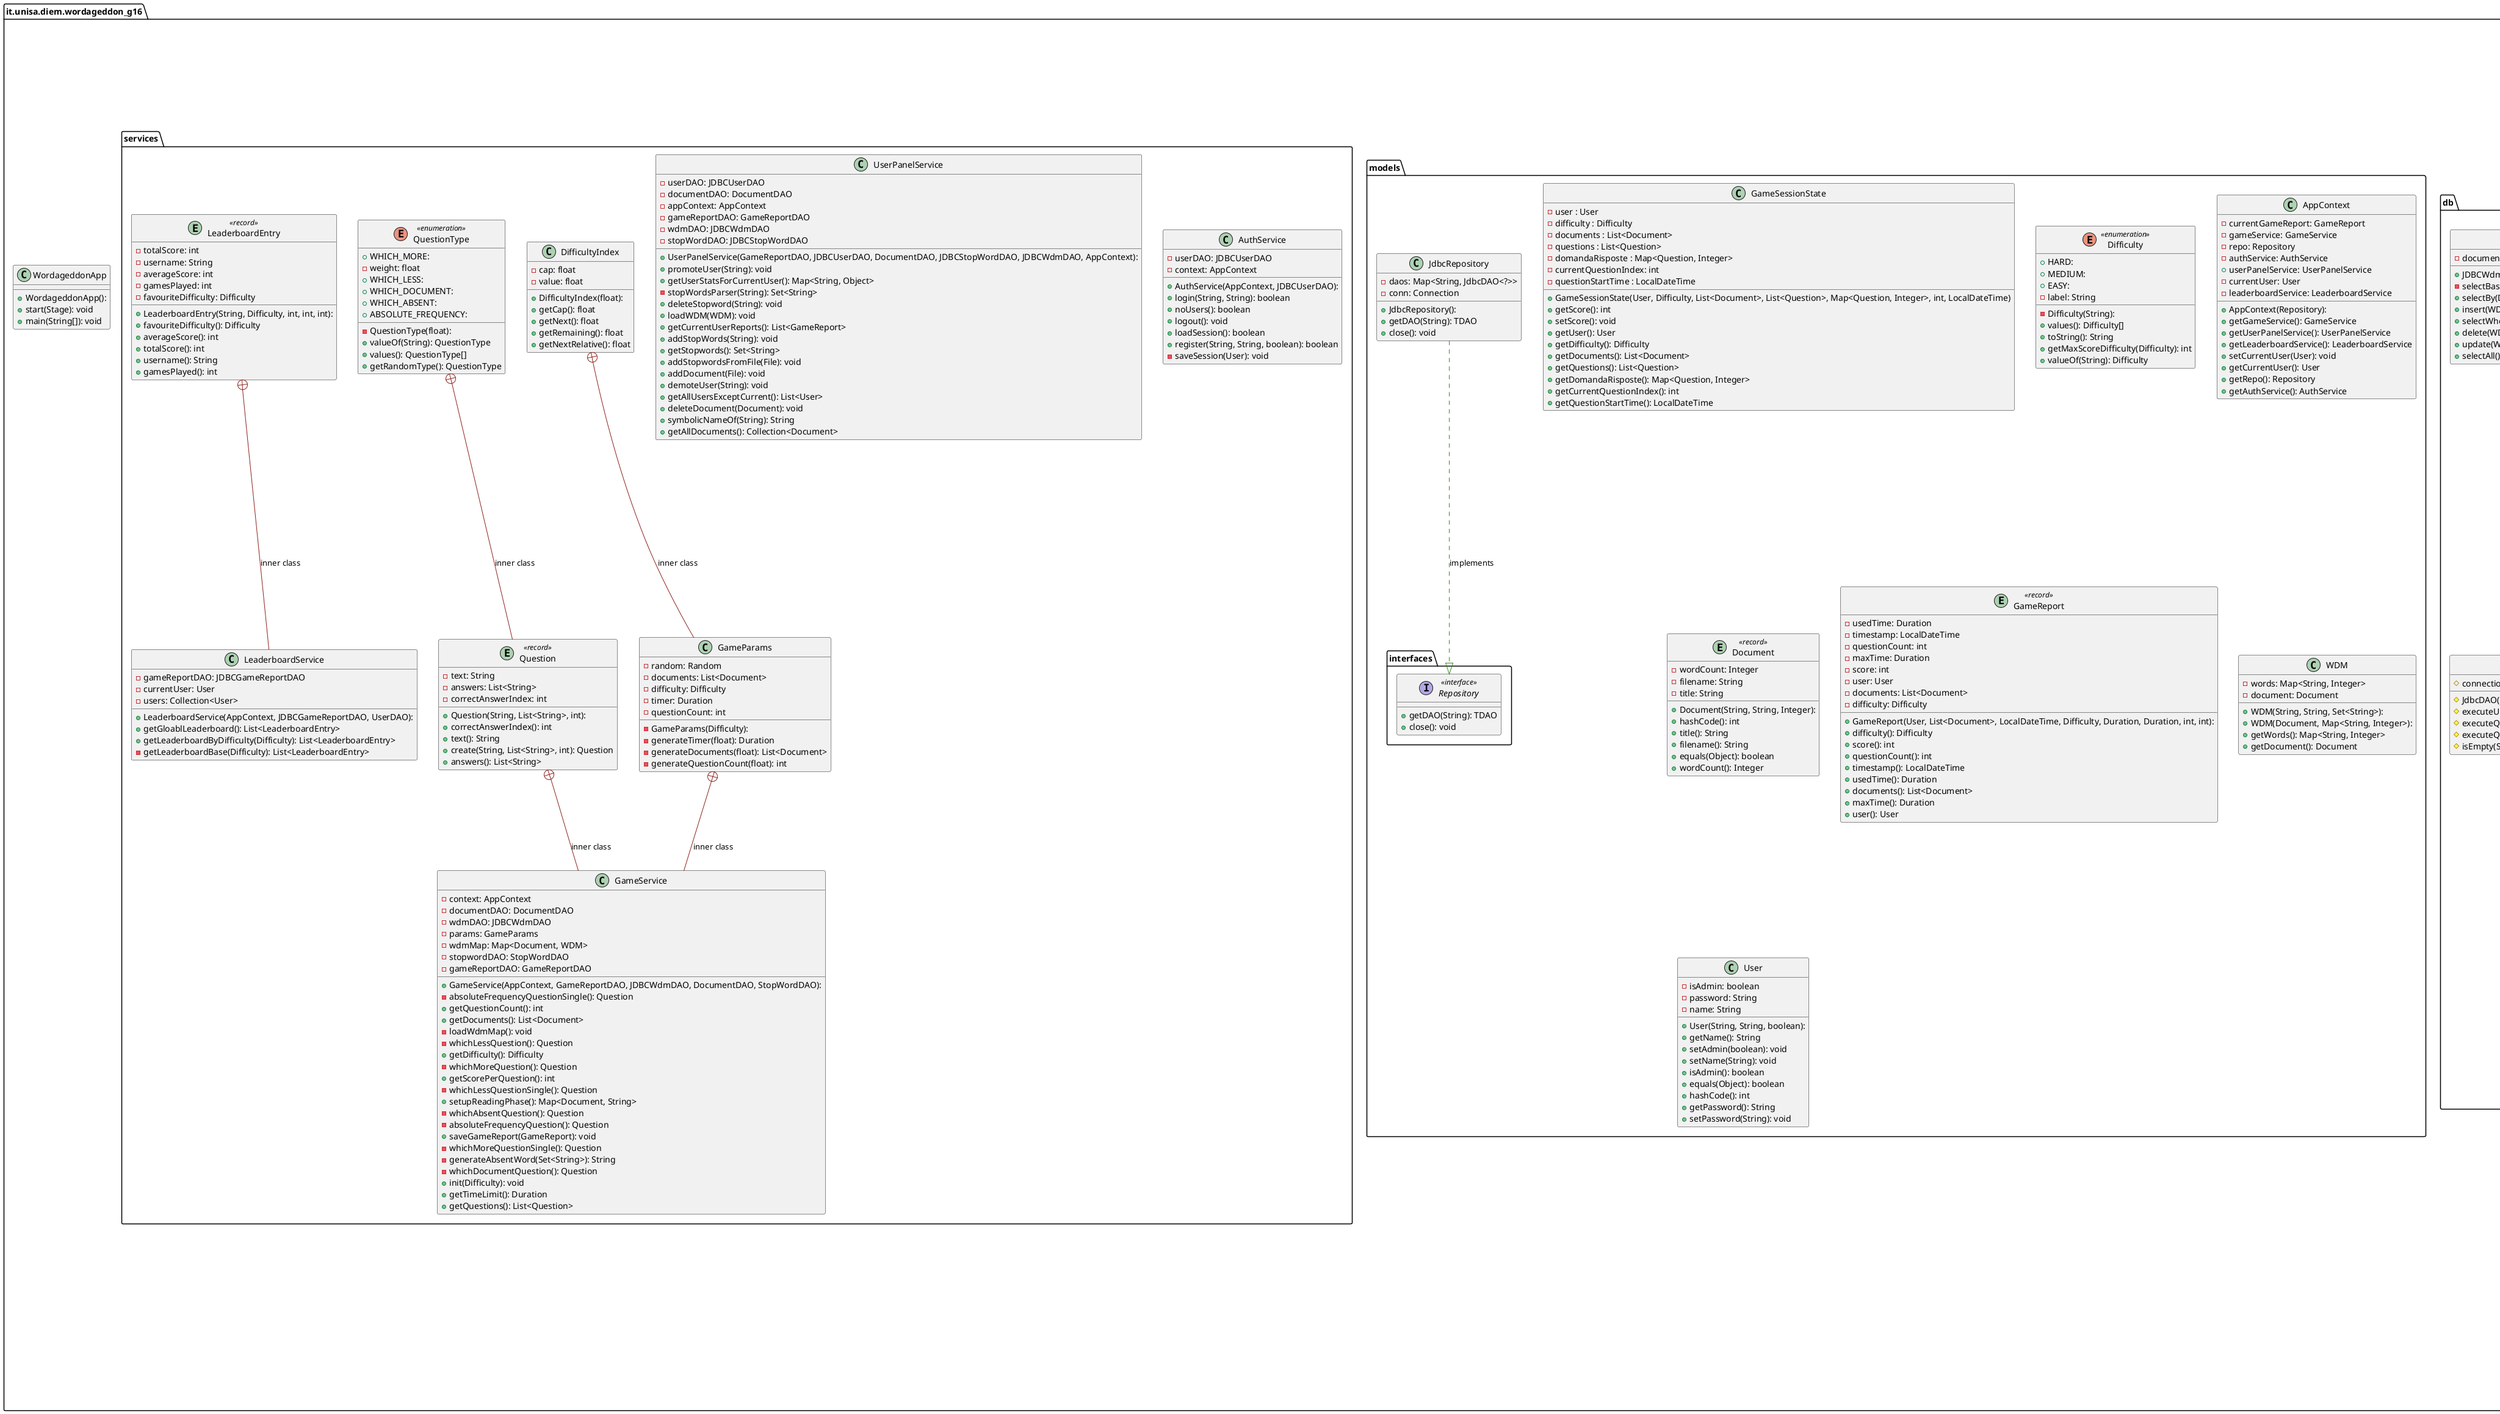 @startuml
set namespaceSeparator none

package "it.unisa.diem.wordageddon_g16"{
package controllers {
    class AuthController {
    + AuthController(AppContext):
    - authService: AuthService
    - passwordPF: PasswordField
    - initialize(): void
    + handleLoginBtn(ActionEvent): void
    + showDialog(AlertType, String, String): void
    + handleRegisterBtn(ActionEvent): void
    }
    class GameController {
    + GameController(AppContext):
    - minTimeElapsed: BooleanProperty
    - appContext: AppContext
    - domandaRisposte: Map<Question, Integer>
    - elapsedSeconds: SimpleIntegerProperty
    - QUESTION_TIME_LIMIT: Duration
    - questionTimer: Timeline
    - documentToTextMap: Map<Document, String>
    - readingTimer: Timeline
    - currentQuestionIndex: SimpleIntegerProperty
    - numeroRisposteSaltate: int
    - questionsReady: BooleanProperty
    - questionSetupService: Service<List<Question>>
    - gameService: GameService
    - readingSetupService: Service<Map<Document, String>>
    - questionStartTime: LocalDateTime
    - questions: List<Question>
    - currentDocumentIndex: SimpleIntegerProperty
    - numeroRisposteCorrette: int
    - MIN_TIME_FOR_SKIP: int
    - score: int
    + skipReading(): void
    - showReport(): void
    - loadPane(Node): void
    - onBackPressed(): void
    - populateAnswerTable(): void
    + initialize(): void
    - showQuestion(int): void
    + toggleShowAnswers(Event): void
    - switchToQuestions(): void
    + handlePlayAgain(Event): void
    - setDocument(int): void
    - startTimer(Duration, Label, ProgressBar, Runnable): Timeline?
    + onDifficultySelected(ActionEvent): void
    - onChangeDocument(ActionEvent): void
    + handleShowLeaderboard(Event): void
    + handleGoMenu(Event): void
    + saveSession() : void
    + restoreSession(GameSessionState): void
    }
    class UserPanelController {
    + UserPanelController(AppContext):
    - currentUser: User
    - appContext: AppContext
    - service: UserPanelService
    - handleStopWords(ActionEvent): void
    - handleAdmin(ActionEvent): void
    - handleGoBack(ActionEvent): void
    - handleDocumenti(ActionEvent): void
    - handleLogOut(ActionEvent): void
    + initialize(): void
    }
    class LeaderboardController {
    + LeaderboardController(AppContext):
    - leaderboardService: LeaderboardService
    - back(ActionEvent): void
    + initialize(URL, ResourceBundle): void
    }
    class MainMenuController {
    + MainMenuController(AppContext):
    - context: AppContext
    - onUserPanelRequested(MouseEvent): void
    - playGame(ActionEvent): void
    - onLeaderboardRequested(ActionEvent): void
    + initialize(URL, ResourceBundle): void
    }
}

package db {
    package contracts {
    interface DAO<T> << interface >> {
    + insert(T): void
    + delete(T): void
    + selectAll(): Collection<T>
    + update(T): void
    }
    interface DocumentDAO << interface >> {
    + isEmpty(): boolean
    + selectBy(String): Optional<Document>
    }
    interface GameReportDAO << interface >> {
    + selectBy(User, Timestamp): Optional<GameReport>
    }
    interface StopWordDAO << interface >> {
    + selectAll(): Set<String>
    + isEmpty(): boolean
    }

    interface WdmDAO << interface >> {
    + selectBy(Document): Optional<WDM>
    }

    interface UserDAO << interface >> {
    + selectBy(String): Optional<User>
    }
    }

    class JDBCDocumentDAO {
    + JDBCDocumentDAO(Connection):
    + delete(Document): void
    + isEmpty(): boolean
    + update(Document): void
    + selectAll(): List<Document>
    + insert(Document): void
    + selectBy(String): Optional<Document>
    }
    class JDBCGameReportDAO {
    + JDBCGameReportDAO(Connection, DAO<Document>, DAO<User>):
    - documentDAO: DocumentDAO
    - userDAO: UserDAO
    + selectBy(User, Timestamp): Optional<GameReport>
    - preFormatTime(long): String
    + delete(GameReport): void
    + selectWhere(String, Object[]): List<GameReport>
    + update(GameReport): void
    + selectAll(): List<GameReport>
    - selectBase(String, Object[]): List<GameReport>
    + insert(GameReport): void
    }
    class JDBCStopWordDAO {
    + JDBCStopWordDAO(Connection):
    + isEmpty(): boolean
    + update(String): void
    + selectAll(): Set<String>
    + insert(String): void
    + delete(String): void
    }
    class JDBCUserDAO {
    + JDBCUserDAO(Connection):
    + insert(User): void
    + delete(User): void
    + update(User): void
    + selectAll(): List<User>
    + selectBy(String): Optional<User>
    + isEmpty(): boolean
    }
    class JDBCWdmDAO {
    + JDBCWdmDAO(Connection, DocumentDAO):
    - documentDAO: DocumentDAO
    - selectBase(String, Object[]): List<WDM>
    + selectBy(Document): Optional<WDM>
    + insert(WDM): void
    + selectWhere(String, Object[]): List<WDM>
    + delete(WDM): void
    + update(WDM): void
    + selectAll(): List<WDM>
    }
    abstract class JdbcDAO<T> {
    # JdbcDAO(Connection):
    # connection: Connection
    # executeUpdate(String, Object[]): long
    # executeQuery(String, Callback<ResultSet, R>, Object[]): R
    # executeQuery(String, Callback<ResultSet, R>): R
    # isEmpty(String): boolean
    }

    package exceptions{
        exception QueryFailedException {
        + QueryFailedException(String):
        }
        exception UpdateFailedException {
        + UpdateFailedException(String):
        }
    }
}

package models {
    class GameSessionState {
    - user : User
    - difficulty : Difficulty
    - documents : List<Document>
    - questions : List<Question>
    - domandaRisposte : Map<Question, Integer>
    - currentQuestionIndex: int
    - questionStartTime : LocalDateTime
    + GameSessionState(User, Difficulty, List<Document>, List<Question>, Map<Question, Integer>, int, LocalDateTime)
    + getScore(): int
    + setScore(): void
    + getUser(): User
    + getDifficulty(): Difficulty
    + getDocuments(): List<Document>
    + getQuestions(): List<Question>
    + getDomandaRisposte(): Map<Question, Integer>
    + getCurrentQuestionIndex(): int
    + getQuestionStartTime(): LocalDateTime
    }
    enum Difficulty << enumeration >> {
    - Difficulty(String):
    + HARD:
    + MEDIUM:
    + EASY:
    - label: String
    + values(): Difficulty[]
    + toString(): String
    + getMaxScoreDifficulty(Difficulty): int
    + valueOf(String): Difficulty
    }
    class AppContext {
    + AppContext(Repository):
    - currentGameReport: GameReport
    - gameService: GameService
    - repo: Repository
    - authService: AuthService
    + userPanelService: UserPanelService
    - currentUser: User
    - leaderboardService: LeaderboardService
    + getGameService(): GameService
    + getUserPanelService(): UserPanelService
    + getLeaderboardService(): LeaderboardService
    + setCurrentUser(User): void
    + getCurrentUser(): User
    + getRepo(): Repository
    + getAuthService(): AuthService
    }
    entity Document << record >> {
    + Document(String, String, Integer):
    - wordCount: Integer
    - filename: String
    - title: String
    + hashCode(): int
    + title(): String
    + filename(): String
    + equals(Object): boolean
    + wordCount(): Integer
    }

    entity GameReport << record >> {
    + GameReport(User, List<Document>, LocalDateTime, Difficulty, Duration, Duration, int, int):
    - usedTime: Duration
    - timestamp: LocalDateTime
    - questionCount: int
    - maxTime: Duration
    - score: int
    - user: User
    - documents: List<Document>
    - difficulty: Difficulty
    + difficulty(): Difficulty
    + score(): int
    + questionCount(): int
    + timestamp(): LocalDateTime
    + usedTime(): Duration
    + documents(): List<Document>
    + maxTime(): Duration
    + user(): User
    }
    class WDM {
    + WDM(String, String, Set<String>):
    + WDM(Document, Map<String, Integer>):
    - words: Map<String, Integer>
    - document: Document
    + getWords(): Map<String, Integer>
    + getDocument(): Document
    }

    class JdbcRepository {
    + JdbcRepository():
    - daos: Map<String, JdbcDAO<?>>
    - conn: Connection
    + getDAO(String): TDAO
    + close(): void
    }
    class User {
    + User(String, String, boolean):
    - isAdmin: boolean
    - password: String
    - name: String
    + getName(): String
    + setAdmin(boolean): void
    + setName(String): void
    + isAdmin(): boolean
    + equals(Object): boolean
    + hashCode(): int
    + getPassword(): String
    + setPassword(String): void
    }

    package interfaces {
        interface Repository << interface >> {
        + getDAO(String): TDAO
        + close(): void
        }
    }
}

package services {
    class AuthService {
    + AuthService(AppContext, JDBCUserDAO):
    - userDAO: JDBCUserDAO
    - context: AppContext
    + login(String, String): boolean
    + noUsers(): boolean
    + logout(): void
    + loadSession(): boolean
    + register(String, String, boolean): boolean
    - saveSession(User): void
    }
    class UserPanelService {
    + UserPanelService(GameReportDAO, JDBCUserDAO, DocumentDAO, JDBCStopWordDAO, JDBCWdmDAO, AppContext):
    - userDAO: JDBCUserDAO
    - documentDAO: DocumentDAO
    - appContext: AppContext
    - gameReportDAO: GameReportDAO
    - wdmDAO: JDBCWdmDAO
    - stopWordDAO: JDBCStopWordDAO
    + promoteUser(String): void
    + getUserStatsForCurrentUser(): Map<String, Object>
    - stopWordsParser(String): Set<String>
    + deleteStopword(String): void
    + loadWDM(WDM): void
    + getCurrentUserReports(): List<GameReport>
    + addStopWords(String): void
    + getStopwords(): Set<String>
    + addStopwordsFromFile(File): void
    + addDocument(File): void
    + demoteUser(String): void
    + getAllUsersExceptCurrent(): List<User>
    + deleteDocument(Document): void
    + symbolicNameOf(String): String
    + getAllDocuments(): Collection<Document>
    }
    class GameService {
    + GameService(AppContext, GameReportDAO, JDBCWdmDAO, DocumentDAO, StopWordDAO):
    - context: AppContext
    - documentDAO: DocumentDAO
    - wdmDAO: JDBCWdmDAO
    - params: GameParams
    - wdmMap: Map<Document, WDM>
    - stopwordDAO: StopWordDAO
    - gameReportDAO: GameReportDAO
    - absoluteFrequencyQuestionSingle(): Question
    + getQuestionCount(): int
    + getDocuments(): List<Document>
    - loadWdmMap(): void
    - whichLessQuestion(): Question
    + getDifficulty(): Difficulty
    - whichMoreQuestion(): Question
    + getScorePerQuestion(): int
    - whichLessQuestionSingle(): Question
    + setupReadingPhase(): Map<Document, String>
    - whichAbsentQuestion(): Question
    - absoluteFrequencyQuestion(): Question
    + saveGameReport(GameReport): void
    - whichMoreQuestionSingle(): Question
    - generateAbsentWord(Set<String>): String
    - whichDocumentQuestion(): Question
    + init(Difficulty): void
    + getTimeLimit(): Duration
    + getQuestions(): List<Question>
    }
    class LeaderboardService {
    + LeaderboardService(AppContext, JDBCGameReportDAO, UserDAO):
    - gameReportDAO: JDBCGameReportDAO
    - currentUser: User
    - users: Collection<User>
    + getGloablLeaderboard(): List<LeaderboardEntry>
    + getLeaderboardByDifficulty(Difficulty): List<LeaderboardEntry>
    - getLeaderboardBase(Difficulty): List<LeaderboardEntry>
    }
    class GameParams {
    - GameParams(Difficulty):
    - random: Random
    - documents: List<Document>
    - difficulty: Difficulty
    - timer: Duration
    - questionCount: int
    - generateTimer(float): Duration
    - generateDocuments(float): List<Document>
    - generateQuestionCount(float): int
    }
    class DifficultyIndex {
    + DifficultyIndex(float):
    - cap: float
    - value: float
    + getCap(): float
    + getNext(): float
    + getRemaining(): float
    + getNextRelative(): float
    }
    entity Question << record >> {
    + Question(String, List<String>, int):
    - text: String
    - answers: List<String>
    - correctAnswerIndex: int
    + correctAnswerIndex(): int
    + text(): String
    + create(String, List<String>, int): Question
    + answers(): List<String>
    }
    enum QuestionType << enumeration >> {
    - QuestionType(float):
    + WHICH_MORE:
    - weight: float
    + WHICH_LESS:
    + WHICH_DOCUMENT:
    + WHICH_ABSENT:
    + ABSOLUTE_FREQUENCY:
    + valueOf(String): QuestionType
    + values(): QuestionType[]
    + getRandomType(): QuestionType
    }
    entity LeaderboardEntry << record >> {
    + LeaderboardEntry(String, Difficulty, int, int, int):
    - totalScore: int
    - username: String
    - averageScore: int
    - gamesPlayed: int
    - favouriteDifficulty: Difficulty
    + favouriteDifficulty(): Difficulty
    + averageScore(): int
    + totalScore(): int
    + username(): String
    + gamesPlayed(): int
    }
}

package utility{
    class Config {
    + Config():
    - PROPS: Properties
    + get(Props): String
    }
    class Resources {
    - Resources():
    - VOCABULARY: List<String>
    ~ RES_PATH: String
    + getStyle(String): String
    + getDocumentContent(String): String
    + getVocabulary(): List<String>
    + getDocPath(Document): Path
    + getAsset(String): InputStream
    + getDocsDirPath(): Path
    }
    class SystemLogger {
    + SystemLogger():
    - logger: Logger
    + log(Throwable): void
    + log(String, Throwable): void
    }
    class ViewLoader {
    + ViewLoader():
    - controllerFactory: Callback<Class<?>, Object>
    - stage: Stage
    + load(View): void
    + setStage(Stage): void
    + setControllerFactory(Callback<Class<?>, Object>): void
    }
    enum Props << enumeration >> {
    - Props(String):
    + SESSION_FILE:
    + PW_CHAR_MIN_LENGTH:
    + DOCUMENTS_DIR:
    + DB_URL:
    - key: String
    + USR_CHAR_MAX_LENGTH:
    + values(): Props[]
    + get(): String
    + valueOf(String): Props
    }
    enum View << enumeration >> {
    - View(String):
    + AUTH:
    + LEADERBOARD:
    + GAME:
    + USER_PANEL:
    + REPORT:
    + MENU:
    - viewName: String
    + values(): View[]
    + get(): String
    + valueOf(String): View
    }
    class Popup {
    + Popup(String):
    + Popup(String, int, int):
    - stage: Stage
    - root: VBox
    + addAll(Node): Popup
    + show(): void
    + getStage(): Stage
    + addAll(Node[]): Popup
    }
}


class WordageddonApp {
  + WordageddonApp():
  + start(Stage): void
  + main(String[]): void
}
}

/'
    verde: #348c1c  - implements
    blu: #4287f5    - extends
    rosso: #8c201c - inner class
'/
DifficultyIndex        +-[#8c201c,plain]-  GameParams  : inner class
GameParams             +-[#8c201c,plain]-  GameService  : inner class
LeaderboardEntry       +-[#8c201c,plain]-  LeaderboardService : inner class
Props                  +-[#8c201c,plain]-  Config : inner class
Question               +-[#8c201c,plain]-  GameService : inner class
QuestionType           +-[#8c201c,plain]-  Question : inner class
View                   +-[#8c201c,plain]-  ViewLoader : inner class
WdmDAO                 -[#4287f5,plain]-^  DAO : extends
StopWordDAO            -[#4287f5,plain]-^  DAO : extends
GameReportDAO          -[#4287f5,plain]-^  DAO : extends
UserDAO                -[#4287f5,plain]-^  DAO : extends
DocumentDAO            -[#4287f5,plain]-^  DAO : extends
JDBCDocumentDAO        -[#348c1c,dashed]-^  DocumentDAO : implements
JDBCDocumentDAO        -[#4287f5,plain]-^  JdbcDAO : extends
JDBCGameReportDAO      -[#348c1c,dashed]-^  GameReportDAO : implements
JDBCGameReportDAO      -[#4287f5,plain]-^  JdbcDAO : extends
JDBCStopWordDAO        -[#4287f5,plain]-^  JdbcDAO : extends
JDBCStopWordDAO        -[#348c1c,dashed]-^  StopWordDAO  : implements
JDBCUserDAO            -[#4287f5,plain]-^  JdbcDAO  : extends
JDBCUserDAO            -[#348c1c,dashed]-^  UserDAO : implements
JDBCWdmDAO             -[#4287f5,plain]-^  JdbcDAO  : extends
JDBCWdmDAO             -[#348c1c,dashed]-^  WdmDAO   : implements
JdbcDAO                -[#348c1c,dashed]-^  DAO  : implements
JdbcRepository         -[#348c1c,dashed]-^  Repository   : implements
@enduml